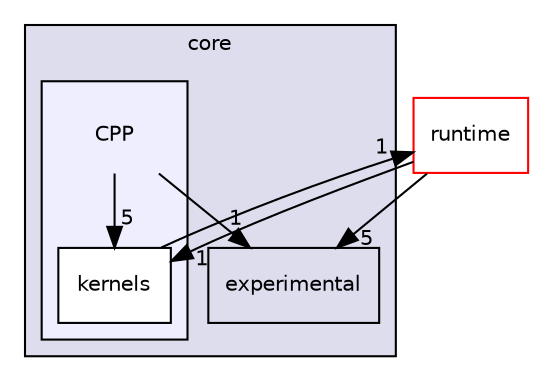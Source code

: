 digraph "arm_compute/core/CPP" {
  compound=true
  node [ fontsize="10", fontname="Helvetica"];
  edge [ labelfontsize="10", labelfontname="Helvetica"];
  subgraph clusterdir_1fb090f0c6070330bfaccc4236d3ca0d {
    graph [ bgcolor="#ddddee", pencolor="black", label="core" fontname="Helvetica", fontsize="10", URL="dir_1fb090f0c6070330bfaccc4236d3ca0d.xhtml"]
  dir_a0d10d1f11f896cb40f799a595f5f383 [shape=box label="experimental" URL="dir_a0d10d1f11f896cb40f799a595f5f383.xhtml"];
  subgraph clusterdir_7484b841a86f2d7fdd057c9b24fbf230 {
    graph [ bgcolor="#eeeeff", pencolor="black", label="" URL="dir_7484b841a86f2d7fdd057c9b24fbf230.xhtml"];
    dir_7484b841a86f2d7fdd057c9b24fbf230 [shape=plaintext label="CPP"];
  dir_9b109a3838d873f4037ee21889a49db8 [shape=box label="kernels" fillcolor="white" style="filled" URL="dir_9b109a3838d873f4037ee21889a49db8.xhtml"];
  }
  }
  dir_8bc26130589aa16388b5a02f17abf2c2 [shape=box label="runtime" fillcolor="white" style="filled" color="red" URL="dir_8bc26130589aa16388b5a02f17abf2c2.xhtml"];
  dir_9b109a3838d873f4037ee21889a49db8->dir_8bc26130589aa16388b5a02f17abf2c2 [headlabel="1", labeldistance=1.5 headhref="dir_000009_000006.xhtml"];
  dir_8bc26130589aa16388b5a02f17abf2c2->dir_9b109a3838d873f4037ee21889a49db8 [headlabel="1", labeldistance=1.5 headhref="dir_000006_000009.xhtml"];
  dir_8bc26130589aa16388b5a02f17abf2c2->dir_a0d10d1f11f896cb40f799a595f5f383 [headlabel="5", labeldistance=1.5 headhref="dir_000006_000010.xhtml"];
  dir_7484b841a86f2d7fdd057c9b24fbf230->dir_9b109a3838d873f4037ee21889a49db8 [headlabel="5", labeldistance=1.5 headhref="dir_000008_000009.xhtml"];
  dir_7484b841a86f2d7fdd057c9b24fbf230->dir_a0d10d1f11f896cb40f799a595f5f383 [headlabel="1", labeldistance=1.5 headhref="dir_000008_000010.xhtml"];
}
